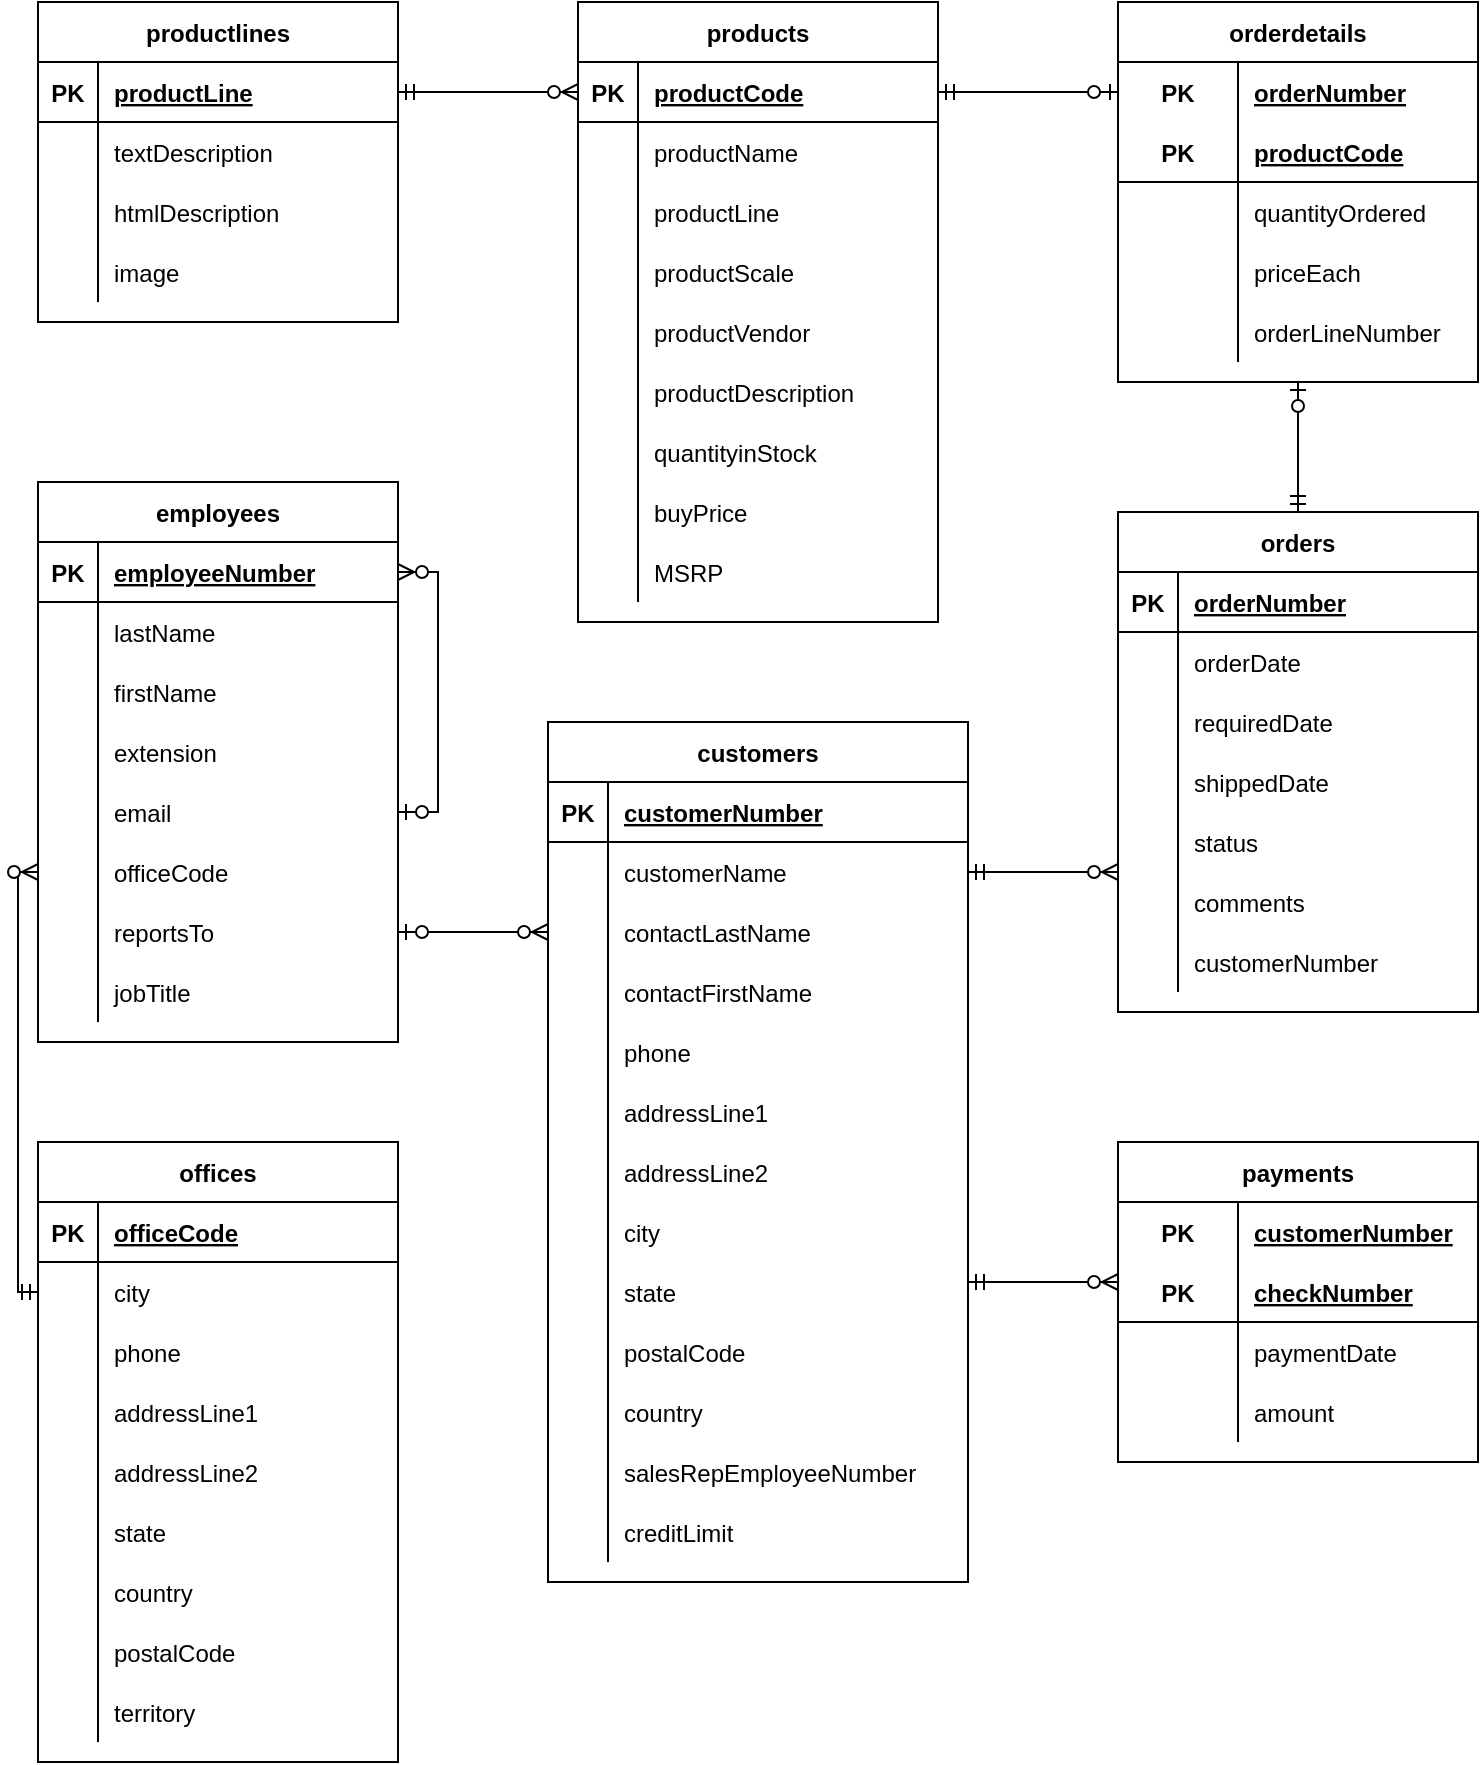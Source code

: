<mxfile version="15.7.0" type="device"><diagram id="lNNTC700wtFrlh0ydRKW" name="Page-1"><mxGraphModel dx="868" dy="409" grid="1" gridSize="10" guides="1" tooltips="1" connect="1" arrows="1" fold="1" page="1" pageScale="1" pageWidth="827" pageHeight="1169" math="0" shadow="0"><root><mxCell id="0"/><mxCell id="1" parent="0"/><mxCell id="DIylgEEa_-V247n0ykMt-2" value="productlines" style="shape=table;startSize=30;container=1;collapsible=1;childLayout=tableLayout;fixedRows=1;rowLines=0;fontStyle=1;align=center;resizeLast=1;" parent="1" vertex="1"><mxGeometry x="30" y="30" width="180" height="160" as="geometry"/></mxCell><mxCell id="DIylgEEa_-V247n0ykMt-3" value="" style="shape=partialRectangle;collapsible=0;dropTarget=0;pointerEvents=0;fillColor=none;top=0;left=0;bottom=1;right=0;points=[[0,0.5],[1,0.5]];portConstraint=eastwest;" parent="DIylgEEa_-V247n0ykMt-2" vertex="1"><mxGeometry y="30" width="180" height="30" as="geometry"/></mxCell><mxCell id="DIylgEEa_-V247n0ykMt-4" value="PK" style="shape=partialRectangle;connectable=0;fillColor=none;top=0;left=0;bottom=0;right=0;fontStyle=1;overflow=hidden;" parent="DIylgEEa_-V247n0ykMt-3" vertex="1"><mxGeometry width="30" height="30" as="geometry"><mxRectangle width="30" height="30" as="alternateBounds"/></mxGeometry></mxCell><mxCell id="DIylgEEa_-V247n0ykMt-5" value="productLine" style="shape=partialRectangle;connectable=0;fillColor=none;top=0;left=0;bottom=0;right=0;align=left;spacingLeft=6;fontStyle=5;overflow=hidden;" parent="DIylgEEa_-V247n0ykMt-3" vertex="1"><mxGeometry x="30" width="150" height="30" as="geometry"><mxRectangle width="150" height="30" as="alternateBounds"/></mxGeometry></mxCell><mxCell id="DIylgEEa_-V247n0ykMt-6" value="" style="shape=partialRectangle;collapsible=0;dropTarget=0;pointerEvents=0;fillColor=none;top=0;left=0;bottom=0;right=0;points=[[0,0.5],[1,0.5]];portConstraint=eastwest;" parent="DIylgEEa_-V247n0ykMt-2" vertex="1"><mxGeometry y="60" width="180" height="30" as="geometry"/></mxCell><mxCell id="DIylgEEa_-V247n0ykMt-7" value="" style="shape=partialRectangle;connectable=0;fillColor=none;top=0;left=0;bottom=0;right=0;editable=1;overflow=hidden;" parent="DIylgEEa_-V247n0ykMt-6" vertex="1"><mxGeometry width="30" height="30" as="geometry"><mxRectangle width="30" height="30" as="alternateBounds"/></mxGeometry></mxCell><mxCell id="DIylgEEa_-V247n0ykMt-8" value="textDescription" style="shape=partialRectangle;connectable=0;fillColor=none;top=0;left=0;bottom=0;right=0;align=left;spacingLeft=6;overflow=hidden;" parent="DIylgEEa_-V247n0ykMt-6" vertex="1"><mxGeometry x="30" width="150" height="30" as="geometry"><mxRectangle width="150" height="30" as="alternateBounds"/></mxGeometry></mxCell><mxCell id="DIylgEEa_-V247n0ykMt-9" value="" style="shape=partialRectangle;collapsible=0;dropTarget=0;pointerEvents=0;fillColor=none;top=0;left=0;bottom=0;right=0;points=[[0,0.5],[1,0.5]];portConstraint=eastwest;" parent="DIylgEEa_-V247n0ykMt-2" vertex="1"><mxGeometry y="90" width="180" height="30" as="geometry"/></mxCell><mxCell id="DIylgEEa_-V247n0ykMt-10" value="" style="shape=partialRectangle;connectable=0;fillColor=none;top=0;left=0;bottom=0;right=0;editable=1;overflow=hidden;" parent="DIylgEEa_-V247n0ykMt-9" vertex="1"><mxGeometry width="30" height="30" as="geometry"><mxRectangle width="30" height="30" as="alternateBounds"/></mxGeometry></mxCell><mxCell id="DIylgEEa_-V247n0ykMt-11" value="htmlDescription" style="shape=partialRectangle;connectable=0;fillColor=none;top=0;left=0;bottom=0;right=0;align=left;spacingLeft=6;overflow=hidden;" parent="DIylgEEa_-V247n0ykMt-9" vertex="1"><mxGeometry x="30" width="150" height="30" as="geometry"><mxRectangle width="150" height="30" as="alternateBounds"/></mxGeometry></mxCell><mxCell id="DIylgEEa_-V247n0ykMt-12" value="" style="shape=partialRectangle;collapsible=0;dropTarget=0;pointerEvents=0;fillColor=none;top=0;left=0;bottom=0;right=0;points=[[0,0.5],[1,0.5]];portConstraint=eastwest;" parent="DIylgEEa_-V247n0ykMt-2" vertex="1"><mxGeometry y="120" width="180" height="30" as="geometry"/></mxCell><mxCell id="DIylgEEa_-V247n0ykMt-13" value="" style="shape=partialRectangle;connectable=0;fillColor=none;top=0;left=0;bottom=0;right=0;editable=1;overflow=hidden;" parent="DIylgEEa_-V247n0ykMt-12" vertex="1"><mxGeometry width="30" height="30" as="geometry"><mxRectangle width="30" height="30" as="alternateBounds"/></mxGeometry></mxCell><mxCell id="DIylgEEa_-V247n0ykMt-14" value="image" style="shape=partialRectangle;connectable=0;fillColor=none;top=0;left=0;bottom=0;right=0;align=left;spacingLeft=6;overflow=hidden;" parent="DIylgEEa_-V247n0ykMt-12" vertex="1"><mxGeometry x="30" width="150" height="30" as="geometry"><mxRectangle width="150" height="30" as="alternateBounds"/></mxGeometry></mxCell><mxCell id="DIylgEEa_-V247n0ykMt-15" value="products" style="shape=table;startSize=30;container=1;collapsible=1;childLayout=tableLayout;fixedRows=1;rowLines=0;fontStyle=1;align=center;resizeLast=1;" parent="1" vertex="1"><mxGeometry x="300" y="30" width="180" height="310" as="geometry"/></mxCell><mxCell id="DIylgEEa_-V247n0ykMt-16" value="" style="shape=partialRectangle;collapsible=0;dropTarget=0;pointerEvents=0;fillColor=none;top=0;left=0;bottom=1;right=0;points=[[0,0.5],[1,0.5]];portConstraint=eastwest;" parent="DIylgEEa_-V247n0ykMt-15" vertex="1"><mxGeometry y="30" width="180" height="30" as="geometry"/></mxCell><mxCell id="DIylgEEa_-V247n0ykMt-17" value="PK" style="shape=partialRectangle;connectable=0;fillColor=none;top=0;left=0;bottom=0;right=0;fontStyle=1;overflow=hidden;" parent="DIylgEEa_-V247n0ykMt-16" vertex="1"><mxGeometry width="30" height="30" as="geometry"><mxRectangle width="30" height="30" as="alternateBounds"/></mxGeometry></mxCell><mxCell id="DIylgEEa_-V247n0ykMt-18" value="productCode" style="shape=partialRectangle;connectable=0;fillColor=none;top=0;left=0;bottom=0;right=0;align=left;spacingLeft=6;fontStyle=5;overflow=hidden;" parent="DIylgEEa_-V247n0ykMt-16" vertex="1"><mxGeometry x="30" width="150" height="30" as="geometry"><mxRectangle width="150" height="30" as="alternateBounds"/></mxGeometry></mxCell><mxCell id="DIylgEEa_-V247n0ykMt-19" value="" style="shape=partialRectangle;collapsible=0;dropTarget=0;pointerEvents=0;fillColor=none;top=0;left=0;bottom=0;right=0;points=[[0,0.5],[1,0.5]];portConstraint=eastwest;" parent="DIylgEEa_-V247n0ykMt-15" vertex="1"><mxGeometry y="60" width="180" height="30" as="geometry"/></mxCell><mxCell id="DIylgEEa_-V247n0ykMt-20" value="" style="shape=partialRectangle;connectable=0;fillColor=none;top=0;left=0;bottom=0;right=0;editable=1;overflow=hidden;" parent="DIylgEEa_-V247n0ykMt-19" vertex="1"><mxGeometry width="30" height="30" as="geometry"><mxRectangle width="30" height="30" as="alternateBounds"/></mxGeometry></mxCell><mxCell id="DIylgEEa_-V247n0ykMt-21" value="productName" style="shape=partialRectangle;connectable=0;fillColor=none;top=0;left=0;bottom=0;right=0;align=left;spacingLeft=6;overflow=hidden;" parent="DIylgEEa_-V247n0ykMt-19" vertex="1"><mxGeometry x="30" width="150" height="30" as="geometry"><mxRectangle width="150" height="30" as="alternateBounds"/></mxGeometry></mxCell><mxCell id="DIylgEEa_-V247n0ykMt-22" value="" style="shape=partialRectangle;collapsible=0;dropTarget=0;pointerEvents=0;fillColor=none;top=0;left=0;bottom=0;right=0;points=[[0,0.5],[1,0.5]];portConstraint=eastwest;" parent="DIylgEEa_-V247n0ykMt-15" vertex="1"><mxGeometry y="90" width="180" height="30" as="geometry"/></mxCell><mxCell id="DIylgEEa_-V247n0ykMt-23" value="" style="shape=partialRectangle;connectable=0;fillColor=none;top=0;left=0;bottom=0;right=0;editable=1;overflow=hidden;" parent="DIylgEEa_-V247n0ykMt-22" vertex="1"><mxGeometry width="30" height="30" as="geometry"><mxRectangle width="30" height="30" as="alternateBounds"/></mxGeometry></mxCell><mxCell id="DIylgEEa_-V247n0ykMt-24" value="productLine" style="shape=partialRectangle;connectable=0;fillColor=none;top=0;left=0;bottom=0;right=0;align=left;spacingLeft=6;overflow=hidden;" parent="DIylgEEa_-V247n0ykMt-22" vertex="1"><mxGeometry x="30" width="150" height="30" as="geometry"><mxRectangle width="150" height="30" as="alternateBounds"/></mxGeometry></mxCell><mxCell id="DIylgEEa_-V247n0ykMt-25" value="" style="shape=partialRectangle;collapsible=0;dropTarget=0;pointerEvents=0;fillColor=none;top=0;left=0;bottom=0;right=0;points=[[0,0.5],[1,0.5]];portConstraint=eastwest;" parent="DIylgEEa_-V247n0ykMt-15" vertex="1"><mxGeometry y="120" width="180" height="30" as="geometry"/></mxCell><mxCell id="DIylgEEa_-V247n0ykMt-26" value="" style="shape=partialRectangle;connectable=0;fillColor=none;top=0;left=0;bottom=0;right=0;editable=1;overflow=hidden;" parent="DIylgEEa_-V247n0ykMt-25" vertex="1"><mxGeometry width="30" height="30" as="geometry"><mxRectangle width="30" height="30" as="alternateBounds"/></mxGeometry></mxCell><mxCell id="DIylgEEa_-V247n0ykMt-27" value="productScale" style="shape=partialRectangle;connectable=0;fillColor=none;top=0;left=0;bottom=0;right=0;align=left;spacingLeft=6;overflow=hidden;" parent="DIylgEEa_-V247n0ykMt-25" vertex="1"><mxGeometry x="30" width="150" height="30" as="geometry"><mxRectangle width="150" height="30" as="alternateBounds"/></mxGeometry></mxCell><mxCell id="DIylgEEa_-V247n0ykMt-28" value="" style="shape=partialRectangle;collapsible=0;dropTarget=0;pointerEvents=0;fillColor=none;top=0;left=0;bottom=0;right=0;points=[[0,0.5],[1,0.5]];portConstraint=eastwest;" parent="DIylgEEa_-V247n0ykMt-15" vertex="1"><mxGeometry y="150" width="180" height="30" as="geometry"/></mxCell><mxCell id="DIylgEEa_-V247n0ykMt-29" value="" style="shape=partialRectangle;connectable=0;fillColor=none;top=0;left=0;bottom=0;right=0;editable=1;overflow=hidden;" parent="DIylgEEa_-V247n0ykMt-28" vertex="1"><mxGeometry width="30" height="30" as="geometry"><mxRectangle width="30" height="30" as="alternateBounds"/></mxGeometry></mxCell><mxCell id="DIylgEEa_-V247n0ykMt-30" value="productVendor" style="shape=partialRectangle;connectable=0;fillColor=none;top=0;left=0;bottom=0;right=0;align=left;spacingLeft=6;overflow=hidden;" parent="DIylgEEa_-V247n0ykMt-28" vertex="1"><mxGeometry x="30" width="150" height="30" as="geometry"><mxRectangle width="150" height="30" as="alternateBounds"/></mxGeometry></mxCell><mxCell id="DIylgEEa_-V247n0ykMt-31" value="" style="shape=partialRectangle;collapsible=0;dropTarget=0;pointerEvents=0;fillColor=none;top=0;left=0;bottom=0;right=0;points=[[0,0.5],[1,0.5]];portConstraint=eastwest;" parent="DIylgEEa_-V247n0ykMt-15" vertex="1"><mxGeometry y="180" width="180" height="30" as="geometry"/></mxCell><mxCell id="DIylgEEa_-V247n0ykMt-32" value="" style="shape=partialRectangle;connectable=0;fillColor=none;top=0;left=0;bottom=0;right=0;editable=1;overflow=hidden;" parent="DIylgEEa_-V247n0ykMt-31" vertex="1"><mxGeometry width="30" height="30" as="geometry"><mxRectangle width="30" height="30" as="alternateBounds"/></mxGeometry></mxCell><mxCell id="DIylgEEa_-V247n0ykMt-33" value="productDescription" style="shape=partialRectangle;connectable=0;fillColor=none;top=0;left=0;bottom=0;right=0;align=left;spacingLeft=6;overflow=hidden;" parent="DIylgEEa_-V247n0ykMt-31" vertex="1"><mxGeometry x="30" width="150" height="30" as="geometry"><mxRectangle width="150" height="30" as="alternateBounds"/></mxGeometry></mxCell><mxCell id="DIylgEEa_-V247n0ykMt-34" value="" style="shape=partialRectangle;collapsible=0;dropTarget=0;pointerEvents=0;fillColor=none;top=0;left=0;bottom=0;right=0;points=[[0,0.5],[1,0.5]];portConstraint=eastwest;" parent="DIylgEEa_-V247n0ykMt-15" vertex="1"><mxGeometry y="210" width="180" height="30" as="geometry"/></mxCell><mxCell id="DIylgEEa_-V247n0ykMt-35" value="" style="shape=partialRectangle;connectable=0;fillColor=none;top=0;left=0;bottom=0;right=0;editable=1;overflow=hidden;" parent="DIylgEEa_-V247n0ykMt-34" vertex="1"><mxGeometry width="30" height="30" as="geometry"><mxRectangle width="30" height="30" as="alternateBounds"/></mxGeometry></mxCell><mxCell id="DIylgEEa_-V247n0ykMt-36" value="quantityinStock" style="shape=partialRectangle;connectable=0;fillColor=none;top=0;left=0;bottom=0;right=0;align=left;spacingLeft=6;overflow=hidden;" parent="DIylgEEa_-V247n0ykMt-34" vertex="1"><mxGeometry x="30" width="150" height="30" as="geometry"><mxRectangle width="150" height="30" as="alternateBounds"/></mxGeometry></mxCell><mxCell id="DIylgEEa_-V247n0ykMt-37" value="" style="shape=partialRectangle;collapsible=0;dropTarget=0;pointerEvents=0;fillColor=none;top=0;left=0;bottom=0;right=0;points=[[0,0.5],[1,0.5]];portConstraint=eastwest;" parent="DIylgEEa_-V247n0ykMt-15" vertex="1"><mxGeometry y="240" width="180" height="30" as="geometry"/></mxCell><mxCell id="DIylgEEa_-V247n0ykMt-38" value="" style="shape=partialRectangle;connectable=0;fillColor=none;top=0;left=0;bottom=0;right=0;editable=1;overflow=hidden;" parent="DIylgEEa_-V247n0ykMt-37" vertex="1"><mxGeometry width="30" height="30" as="geometry"><mxRectangle width="30" height="30" as="alternateBounds"/></mxGeometry></mxCell><mxCell id="DIylgEEa_-V247n0ykMt-39" value="buyPrice" style="shape=partialRectangle;connectable=0;fillColor=none;top=0;left=0;bottom=0;right=0;align=left;spacingLeft=6;overflow=hidden;" parent="DIylgEEa_-V247n0ykMt-37" vertex="1"><mxGeometry x="30" width="150" height="30" as="geometry"><mxRectangle width="150" height="30" as="alternateBounds"/></mxGeometry></mxCell><mxCell id="DIylgEEa_-V247n0ykMt-40" value="" style="shape=partialRectangle;collapsible=0;dropTarget=0;pointerEvents=0;fillColor=none;top=0;left=0;bottom=0;right=0;points=[[0,0.5],[1,0.5]];portConstraint=eastwest;" parent="DIylgEEa_-V247n0ykMt-15" vertex="1"><mxGeometry y="270" width="180" height="30" as="geometry"/></mxCell><mxCell id="DIylgEEa_-V247n0ykMt-41" value="" style="shape=partialRectangle;connectable=0;fillColor=none;top=0;left=0;bottom=0;right=0;editable=1;overflow=hidden;" parent="DIylgEEa_-V247n0ykMt-40" vertex="1"><mxGeometry width="30" height="30" as="geometry"><mxRectangle width="30" height="30" as="alternateBounds"/></mxGeometry></mxCell><mxCell id="DIylgEEa_-V247n0ykMt-42" value="MSRP" style="shape=partialRectangle;connectable=0;fillColor=none;top=0;left=0;bottom=0;right=0;align=left;spacingLeft=6;overflow=hidden;" parent="DIylgEEa_-V247n0ykMt-40" vertex="1"><mxGeometry x="30" width="150" height="30" as="geometry"><mxRectangle width="150" height="30" as="alternateBounds"/></mxGeometry></mxCell><mxCell id="DIylgEEa_-V247n0ykMt-75" value="orderdetails" style="shape=table;startSize=30;container=1;collapsible=1;childLayout=tableLayout;fixedRows=1;rowLines=0;fontStyle=1;align=center;resizeLast=1;" parent="1" vertex="1"><mxGeometry x="570" y="30" width="180" height="190" as="geometry"/></mxCell><mxCell id="DIylgEEa_-V247n0ykMt-76" value="" style="shape=partialRectangle;collapsible=0;dropTarget=0;pointerEvents=0;fillColor=none;top=0;left=0;bottom=0;right=0;points=[[0,0.5],[1,0.5]];portConstraint=eastwest;" parent="DIylgEEa_-V247n0ykMt-75" vertex="1"><mxGeometry y="30" width="180" height="30" as="geometry"/></mxCell><mxCell id="DIylgEEa_-V247n0ykMt-77" value="PK" style="shape=partialRectangle;connectable=0;fillColor=none;top=0;left=0;bottom=0;right=0;fontStyle=1;overflow=hidden;" parent="DIylgEEa_-V247n0ykMt-76" vertex="1"><mxGeometry width="60" height="30" as="geometry"><mxRectangle width="60" height="30" as="alternateBounds"/></mxGeometry></mxCell><mxCell id="DIylgEEa_-V247n0ykMt-78" value="orderNumber" style="shape=partialRectangle;connectable=0;fillColor=none;top=0;left=0;bottom=0;right=0;align=left;spacingLeft=6;fontStyle=5;overflow=hidden;" parent="DIylgEEa_-V247n0ykMt-76" vertex="1"><mxGeometry x="60" width="120" height="30" as="geometry"><mxRectangle width="120" height="30" as="alternateBounds"/></mxGeometry></mxCell><mxCell id="DIylgEEa_-V247n0ykMt-79" value="" style="shape=partialRectangle;collapsible=0;dropTarget=0;pointerEvents=0;fillColor=none;top=0;left=0;bottom=1;right=0;points=[[0,0.5],[1,0.5]];portConstraint=eastwest;" parent="DIylgEEa_-V247n0ykMt-75" vertex="1"><mxGeometry y="60" width="180" height="30" as="geometry"/></mxCell><mxCell id="DIylgEEa_-V247n0ykMt-80" value="PK" style="shape=partialRectangle;connectable=0;fillColor=none;top=0;left=0;bottom=0;right=0;fontStyle=1;overflow=hidden;" parent="DIylgEEa_-V247n0ykMt-79" vertex="1"><mxGeometry width="60" height="30" as="geometry"><mxRectangle width="60" height="30" as="alternateBounds"/></mxGeometry></mxCell><mxCell id="DIylgEEa_-V247n0ykMt-81" value="productCode" style="shape=partialRectangle;connectable=0;fillColor=none;top=0;left=0;bottom=0;right=0;align=left;spacingLeft=6;fontStyle=5;overflow=hidden;" parent="DIylgEEa_-V247n0ykMt-79" vertex="1"><mxGeometry x="60" width="120" height="30" as="geometry"><mxRectangle width="120" height="30" as="alternateBounds"/></mxGeometry></mxCell><mxCell id="DIylgEEa_-V247n0ykMt-82" value="" style="shape=partialRectangle;collapsible=0;dropTarget=0;pointerEvents=0;fillColor=none;top=0;left=0;bottom=0;right=0;points=[[0,0.5],[1,0.5]];portConstraint=eastwest;" parent="DIylgEEa_-V247n0ykMt-75" vertex="1"><mxGeometry y="90" width="180" height="30" as="geometry"/></mxCell><mxCell id="DIylgEEa_-V247n0ykMt-83" value="" style="shape=partialRectangle;connectable=0;fillColor=none;top=0;left=0;bottom=0;right=0;editable=1;overflow=hidden;" parent="DIylgEEa_-V247n0ykMt-82" vertex="1"><mxGeometry width="60" height="30" as="geometry"><mxRectangle width="60" height="30" as="alternateBounds"/></mxGeometry></mxCell><mxCell id="DIylgEEa_-V247n0ykMt-84" value="quantityOrdered" style="shape=partialRectangle;connectable=0;fillColor=none;top=0;left=0;bottom=0;right=0;align=left;spacingLeft=6;overflow=hidden;" parent="DIylgEEa_-V247n0ykMt-82" vertex="1"><mxGeometry x="60" width="120" height="30" as="geometry"><mxRectangle width="120" height="30" as="alternateBounds"/></mxGeometry></mxCell><mxCell id="DIylgEEa_-V247n0ykMt-85" value="" style="shape=partialRectangle;collapsible=0;dropTarget=0;pointerEvents=0;fillColor=none;top=0;left=0;bottom=0;right=0;points=[[0,0.5],[1,0.5]];portConstraint=eastwest;" parent="DIylgEEa_-V247n0ykMt-75" vertex="1"><mxGeometry y="120" width="180" height="30" as="geometry"/></mxCell><mxCell id="DIylgEEa_-V247n0ykMt-86" value="" style="shape=partialRectangle;connectable=0;fillColor=none;top=0;left=0;bottom=0;right=0;editable=1;overflow=hidden;" parent="DIylgEEa_-V247n0ykMt-85" vertex="1"><mxGeometry width="60" height="30" as="geometry"><mxRectangle width="60" height="30" as="alternateBounds"/></mxGeometry></mxCell><mxCell id="DIylgEEa_-V247n0ykMt-87" value="priceEach" style="shape=partialRectangle;connectable=0;fillColor=none;top=0;left=0;bottom=0;right=0;align=left;spacingLeft=6;overflow=hidden;" parent="DIylgEEa_-V247n0ykMt-85" vertex="1"><mxGeometry x="60" width="120" height="30" as="geometry"><mxRectangle width="120" height="30" as="alternateBounds"/></mxGeometry></mxCell><mxCell id="DIylgEEa_-V247n0ykMt-101" value="" style="shape=partialRectangle;collapsible=0;dropTarget=0;pointerEvents=0;fillColor=none;top=0;left=0;bottom=0;right=0;points=[[0,0.5],[1,0.5]];portConstraint=eastwest;" parent="DIylgEEa_-V247n0ykMt-75" vertex="1"><mxGeometry y="150" width="180" height="30" as="geometry"/></mxCell><mxCell id="DIylgEEa_-V247n0ykMt-102" value="" style="shape=partialRectangle;connectable=0;fillColor=none;top=0;left=0;bottom=0;right=0;editable=1;overflow=hidden;" parent="DIylgEEa_-V247n0ykMt-101" vertex="1"><mxGeometry width="60" height="30" as="geometry"><mxRectangle width="60" height="30" as="alternateBounds"/></mxGeometry></mxCell><mxCell id="DIylgEEa_-V247n0ykMt-103" value="orderLineNumber" style="shape=partialRectangle;connectable=0;fillColor=none;top=0;left=0;bottom=0;right=0;align=left;spacingLeft=6;overflow=hidden;" parent="DIylgEEa_-V247n0ykMt-101" vertex="1"><mxGeometry x="60" width="120" height="30" as="geometry"><mxRectangle width="120" height="30" as="alternateBounds"/></mxGeometry></mxCell><mxCell id="DIylgEEa_-V247n0ykMt-104" value="employees" style="shape=table;startSize=30;container=1;collapsible=1;childLayout=tableLayout;fixedRows=1;rowLines=0;fontStyle=1;align=center;resizeLast=1;" parent="1" vertex="1"><mxGeometry x="30" y="270" width="180" height="280" as="geometry"/></mxCell><mxCell id="DIylgEEa_-V247n0ykMt-105" value="" style="shape=partialRectangle;collapsible=0;dropTarget=0;pointerEvents=0;fillColor=none;top=0;left=0;bottom=1;right=0;points=[[0,0.5],[1,0.5]];portConstraint=eastwest;" parent="DIylgEEa_-V247n0ykMt-104" vertex="1"><mxGeometry y="30" width="180" height="30" as="geometry"/></mxCell><mxCell id="DIylgEEa_-V247n0ykMt-106" value="PK" style="shape=partialRectangle;connectable=0;fillColor=none;top=0;left=0;bottom=0;right=0;fontStyle=1;overflow=hidden;" parent="DIylgEEa_-V247n0ykMt-105" vertex="1"><mxGeometry width="30" height="30" as="geometry"><mxRectangle width="30" height="30" as="alternateBounds"/></mxGeometry></mxCell><mxCell id="DIylgEEa_-V247n0ykMt-107" value="employeeNumber" style="shape=partialRectangle;connectable=0;fillColor=none;top=0;left=0;bottom=0;right=0;align=left;spacingLeft=6;fontStyle=5;overflow=hidden;" parent="DIylgEEa_-V247n0ykMt-105" vertex="1"><mxGeometry x="30" width="150" height="30" as="geometry"><mxRectangle width="150" height="30" as="alternateBounds"/></mxGeometry></mxCell><mxCell id="DIylgEEa_-V247n0ykMt-108" value="" style="shape=partialRectangle;collapsible=0;dropTarget=0;pointerEvents=0;fillColor=none;top=0;left=0;bottom=0;right=0;points=[[0,0.5],[1,0.5]];portConstraint=eastwest;" parent="DIylgEEa_-V247n0ykMt-104" vertex="1"><mxGeometry y="60" width="180" height="30" as="geometry"/></mxCell><mxCell id="DIylgEEa_-V247n0ykMt-109" value="" style="shape=partialRectangle;connectable=0;fillColor=none;top=0;left=0;bottom=0;right=0;editable=1;overflow=hidden;" parent="DIylgEEa_-V247n0ykMt-108" vertex="1"><mxGeometry width="30" height="30" as="geometry"><mxRectangle width="30" height="30" as="alternateBounds"/></mxGeometry></mxCell><mxCell id="DIylgEEa_-V247n0ykMt-110" value="lastName" style="shape=partialRectangle;connectable=0;fillColor=none;top=0;left=0;bottom=0;right=0;align=left;spacingLeft=6;overflow=hidden;" parent="DIylgEEa_-V247n0ykMt-108" vertex="1"><mxGeometry x="30" width="150" height="30" as="geometry"><mxRectangle width="150" height="30" as="alternateBounds"/></mxGeometry></mxCell><mxCell id="DIylgEEa_-V247n0ykMt-111" value="" style="shape=partialRectangle;collapsible=0;dropTarget=0;pointerEvents=0;fillColor=none;top=0;left=0;bottom=0;right=0;points=[[0,0.5],[1,0.5]];portConstraint=eastwest;" parent="DIylgEEa_-V247n0ykMt-104" vertex="1"><mxGeometry y="90" width="180" height="30" as="geometry"/></mxCell><mxCell id="DIylgEEa_-V247n0ykMt-112" value="" style="shape=partialRectangle;connectable=0;fillColor=none;top=0;left=0;bottom=0;right=0;editable=1;overflow=hidden;" parent="DIylgEEa_-V247n0ykMt-111" vertex="1"><mxGeometry width="30" height="30" as="geometry"><mxRectangle width="30" height="30" as="alternateBounds"/></mxGeometry></mxCell><mxCell id="DIylgEEa_-V247n0ykMt-113" value="firstName" style="shape=partialRectangle;connectable=0;fillColor=none;top=0;left=0;bottom=0;right=0;align=left;spacingLeft=6;overflow=hidden;" parent="DIylgEEa_-V247n0ykMt-111" vertex="1"><mxGeometry x="30" width="150" height="30" as="geometry"><mxRectangle width="150" height="30" as="alternateBounds"/></mxGeometry></mxCell><mxCell id="DIylgEEa_-V247n0ykMt-114" value="" style="shape=partialRectangle;collapsible=0;dropTarget=0;pointerEvents=0;fillColor=none;top=0;left=0;bottom=0;right=0;points=[[0,0.5],[1,0.5]];portConstraint=eastwest;" parent="DIylgEEa_-V247n0ykMt-104" vertex="1"><mxGeometry y="120" width="180" height="30" as="geometry"/></mxCell><mxCell id="DIylgEEa_-V247n0ykMt-115" value="" style="shape=partialRectangle;connectable=0;fillColor=none;top=0;left=0;bottom=0;right=0;editable=1;overflow=hidden;" parent="DIylgEEa_-V247n0ykMt-114" vertex="1"><mxGeometry width="30" height="30" as="geometry"><mxRectangle width="30" height="30" as="alternateBounds"/></mxGeometry></mxCell><mxCell id="DIylgEEa_-V247n0ykMt-116" value="extension" style="shape=partialRectangle;connectable=0;fillColor=none;top=0;left=0;bottom=0;right=0;align=left;spacingLeft=6;overflow=hidden;" parent="DIylgEEa_-V247n0ykMt-114" vertex="1"><mxGeometry x="30" width="150" height="30" as="geometry"><mxRectangle width="150" height="30" as="alternateBounds"/></mxGeometry></mxCell><mxCell id="DIylgEEa_-V247n0ykMt-117" value="" style="shape=partialRectangle;collapsible=0;dropTarget=0;pointerEvents=0;fillColor=none;top=0;left=0;bottom=0;right=0;points=[[0,0.5],[1,0.5]];portConstraint=eastwest;" parent="DIylgEEa_-V247n0ykMt-104" vertex="1"><mxGeometry y="150" width="180" height="30" as="geometry"/></mxCell><mxCell id="DIylgEEa_-V247n0ykMt-118" value="" style="shape=partialRectangle;connectable=0;fillColor=none;top=0;left=0;bottom=0;right=0;editable=1;overflow=hidden;" parent="DIylgEEa_-V247n0ykMt-117" vertex="1"><mxGeometry width="30" height="30" as="geometry"><mxRectangle width="30" height="30" as="alternateBounds"/></mxGeometry></mxCell><mxCell id="DIylgEEa_-V247n0ykMt-119" value="email" style="shape=partialRectangle;connectable=0;fillColor=none;top=0;left=0;bottom=0;right=0;align=left;spacingLeft=6;overflow=hidden;" parent="DIylgEEa_-V247n0ykMt-117" vertex="1"><mxGeometry x="30" width="150" height="30" as="geometry"><mxRectangle width="150" height="30" as="alternateBounds"/></mxGeometry></mxCell><mxCell id="DIylgEEa_-V247n0ykMt-120" value="" style="shape=partialRectangle;collapsible=0;dropTarget=0;pointerEvents=0;fillColor=none;top=0;left=0;bottom=0;right=0;points=[[0,0.5],[1,0.5]];portConstraint=eastwest;" parent="DIylgEEa_-V247n0ykMt-104" vertex="1"><mxGeometry y="180" width="180" height="30" as="geometry"/></mxCell><mxCell id="DIylgEEa_-V247n0ykMt-121" value="" style="shape=partialRectangle;connectable=0;fillColor=none;top=0;left=0;bottom=0;right=0;editable=1;overflow=hidden;" parent="DIylgEEa_-V247n0ykMt-120" vertex="1"><mxGeometry width="30" height="30" as="geometry"><mxRectangle width="30" height="30" as="alternateBounds"/></mxGeometry></mxCell><mxCell id="DIylgEEa_-V247n0ykMt-122" value="officeCode" style="shape=partialRectangle;connectable=0;fillColor=none;top=0;left=0;bottom=0;right=0;align=left;spacingLeft=6;overflow=hidden;" parent="DIylgEEa_-V247n0ykMt-120" vertex="1"><mxGeometry x="30" width="150" height="30" as="geometry"><mxRectangle width="150" height="30" as="alternateBounds"/></mxGeometry></mxCell><mxCell id="DIylgEEa_-V247n0ykMt-142" value="" style="shape=partialRectangle;collapsible=0;dropTarget=0;pointerEvents=0;fillColor=none;top=0;left=0;bottom=0;right=0;points=[[0,0.5],[1,0.5]];portConstraint=eastwest;" parent="DIylgEEa_-V247n0ykMt-104" vertex="1"><mxGeometry y="210" width="180" height="30" as="geometry"/></mxCell><mxCell id="DIylgEEa_-V247n0ykMt-143" value="" style="shape=partialRectangle;connectable=0;fillColor=none;top=0;left=0;bottom=0;right=0;editable=1;overflow=hidden;" parent="DIylgEEa_-V247n0ykMt-142" vertex="1"><mxGeometry width="30" height="30" as="geometry"><mxRectangle width="30" height="30" as="alternateBounds"/></mxGeometry></mxCell><mxCell id="DIylgEEa_-V247n0ykMt-144" value="reportsTo" style="shape=partialRectangle;connectable=0;fillColor=none;top=0;left=0;bottom=0;right=0;align=left;spacingLeft=6;overflow=hidden;" parent="DIylgEEa_-V247n0ykMt-142" vertex="1"><mxGeometry x="30" width="150" height="30" as="geometry"><mxRectangle width="150" height="30" as="alternateBounds"/></mxGeometry></mxCell><mxCell id="DIylgEEa_-V247n0ykMt-145" value="" style="shape=partialRectangle;collapsible=0;dropTarget=0;pointerEvents=0;fillColor=none;top=0;left=0;bottom=0;right=0;points=[[0,0.5],[1,0.5]];portConstraint=eastwest;" parent="DIylgEEa_-V247n0ykMt-104" vertex="1"><mxGeometry y="240" width="180" height="30" as="geometry"/></mxCell><mxCell id="DIylgEEa_-V247n0ykMt-146" value="" style="shape=partialRectangle;connectable=0;fillColor=none;top=0;left=0;bottom=0;right=0;editable=1;overflow=hidden;" parent="DIylgEEa_-V247n0ykMt-145" vertex="1"><mxGeometry width="30" height="30" as="geometry"><mxRectangle width="30" height="30" as="alternateBounds"/></mxGeometry></mxCell><mxCell id="DIylgEEa_-V247n0ykMt-147" value="jobTitle" style="shape=partialRectangle;connectable=0;fillColor=none;top=0;left=0;bottom=0;right=0;align=left;spacingLeft=6;overflow=hidden;" parent="DIylgEEa_-V247n0ykMt-145" vertex="1"><mxGeometry x="30" width="150" height="30" as="geometry"><mxRectangle width="150" height="30" as="alternateBounds"/></mxGeometry></mxCell><mxCell id="DIylgEEa_-V247n0ykMt-389" value="" style="fontSize=12;html=1;endArrow=ERzeroToMany;startArrow=ERzeroToOne;rounded=0;exitX=1;exitY=0.5;exitDx=0;exitDy=0;entryX=1;entryY=0.5;entryDx=0;entryDy=0;edgeStyle=orthogonalEdgeStyle;" parent="DIylgEEa_-V247n0ykMt-104" source="DIylgEEa_-V247n0ykMt-117" target="DIylgEEa_-V247n0ykMt-105" edge="1"><mxGeometry width="100" height="100" relative="1" as="geometry"><mxPoint x="190" y="170" as="sourcePoint"/><mxPoint x="265" y="170" as="targetPoint"/><Array as="points"><mxPoint x="200" y="165"/><mxPoint x="200" y="45"/></Array></mxGeometry></mxCell><mxCell id="DIylgEEa_-V247n0ykMt-148" value="customers" style="shape=table;startSize=30;container=1;collapsible=1;childLayout=tableLayout;fixedRows=1;rowLines=0;fontStyle=1;align=center;resizeLast=1;" parent="1" vertex="1"><mxGeometry x="285" y="390" width="210" height="430" as="geometry"/></mxCell><mxCell id="DIylgEEa_-V247n0ykMt-149" value="" style="shape=partialRectangle;collapsible=0;dropTarget=0;pointerEvents=0;fillColor=none;top=0;left=0;bottom=1;right=0;points=[[0,0.5],[1,0.5]];portConstraint=eastwest;" parent="DIylgEEa_-V247n0ykMt-148" vertex="1"><mxGeometry y="30" width="210" height="30" as="geometry"/></mxCell><mxCell id="DIylgEEa_-V247n0ykMt-150" value="PK" style="shape=partialRectangle;connectable=0;fillColor=none;top=0;left=0;bottom=0;right=0;fontStyle=1;overflow=hidden;" parent="DIylgEEa_-V247n0ykMt-149" vertex="1"><mxGeometry width="30" height="30" as="geometry"><mxRectangle width="30" height="30" as="alternateBounds"/></mxGeometry></mxCell><mxCell id="DIylgEEa_-V247n0ykMt-151" value="customerNumber" style="shape=partialRectangle;connectable=0;fillColor=none;top=0;left=0;bottom=0;right=0;align=left;spacingLeft=6;fontStyle=5;overflow=hidden;" parent="DIylgEEa_-V247n0ykMt-149" vertex="1"><mxGeometry x="30" width="180" height="30" as="geometry"><mxRectangle width="180" height="30" as="alternateBounds"/></mxGeometry></mxCell><mxCell id="DIylgEEa_-V247n0ykMt-152" value="" style="shape=partialRectangle;collapsible=0;dropTarget=0;pointerEvents=0;fillColor=none;top=0;left=0;bottom=0;right=0;points=[[0,0.5],[1,0.5]];portConstraint=eastwest;" parent="DIylgEEa_-V247n0ykMt-148" vertex="1"><mxGeometry y="60" width="210" height="30" as="geometry"/></mxCell><mxCell id="DIylgEEa_-V247n0ykMt-153" value="" style="shape=partialRectangle;connectable=0;fillColor=none;top=0;left=0;bottom=0;right=0;editable=1;overflow=hidden;" parent="DIylgEEa_-V247n0ykMt-152" vertex="1"><mxGeometry width="30" height="30" as="geometry"><mxRectangle width="30" height="30" as="alternateBounds"/></mxGeometry></mxCell><mxCell id="DIylgEEa_-V247n0ykMt-154" value="customerName" style="shape=partialRectangle;connectable=0;fillColor=none;top=0;left=0;bottom=0;right=0;align=left;spacingLeft=6;overflow=hidden;" parent="DIylgEEa_-V247n0ykMt-152" vertex="1"><mxGeometry x="30" width="180" height="30" as="geometry"><mxRectangle width="180" height="30" as="alternateBounds"/></mxGeometry></mxCell><mxCell id="DIylgEEa_-V247n0ykMt-155" value="" style="shape=partialRectangle;collapsible=0;dropTarget=0;pointerEvents=0;fillColor=none;top=0;left=0;bottom=0;right=0;points=[[0,0.5],[1,0.5]];portConstraint=eastwest;" parent="DIylgEEa_-V247n0ykMt-148" vertex="1"><mxGeometry y="90" width="210" height="30" as="geometry"/></mxCell><mxCell id="DIylgEEa_-V247n0ykMt-156" value="" style="shape=partialRectangle;connectable=0;fillColor=none;top=0;left=0;bottom=0;right=0;editable=1;overflow=hidden;" parent="DIylgEEa_-V247n0ykMt-155" vertex="1"><mxGeometry width="30" height="30" as="geometry"><mxRectangle width="30" height="30" as="alternateBounds"/></mxGeometry></mxCell><mxCell id="DIylgEEa_-V247n0ykMt-157" value="contactLastName" style="shape=partialRectangle;connectable=0;fillColor=none;top=0;left=0;bottom=0;right=0;align=left;spacingLeft=6;overflow=hidden;" parent="DIylgEEa_-V247n0ykMt-155" vertex="1"><mxGeometry x="30" width="180" height="30" as="geometry"><mxRectangle width="180" height="30" as="alternateBounds"/></mxGeometry></mxCell><mxCell id="DIylgEEa_-V247n0ykMt-158" value="" style="shape=partialRectangle;collapsible=0;dropTarget=0;pointerEvents=0;fillColor=none;top=0;left=0;bottom=0;right=0;points=[[0,0.5],[1,0.5]];portConstraint=eastwest;" parent="DIylgEEa_-V247n0ykMt-148" vertex="1"><mxGeometry y="120" width="210" height="30" as="geometry"/></mxCell><mxCell id="DIylgEEa_-V247n0ykMt-159" value="" style="shape=partialRectangle;connectable=0;fillColor=none;top=0;left=0;bottom=0;right=0;editable=1;overflow=hidden;" parent="DIylgEEa_-V247n0ykMt-158" vertex="1"><mxGeometry width="30" height="30" as="geometry"><mxRectangle width="30" height="30" as="alternateBounds"/></mxGeometry></mxCell><mxCell id="DIylgEEa_-V247n0ykMt-160" value="contactFirstName" style="shape=partialRectangle;connectable=0;fillColor=none;top=0;left=0;bottom=0;right=0;align=left;spacingLeft=6;overflow=hidden;" parent="DIylgEEa_-V247n0ykMt-158" vertex="1"><mxGeometry x="30" width="180" height="30" as="geometry"><mxRectangle width="180" height="30" as="alternateBounds"/></mxGeometry></mxCell><mxCell id="DIylgEEa_-V247n0ykMt-161" value="" style="shape=partialRectangle;collapsible=0;dropTarget=0;pointerEvents=0;fillColor=none;top=0;left=0;bottom=0;right=0;points=[[0,0.5],[1,0.5]];portConstraint=eastwest;" parent="DIylgEEa_-V247n0ykMt-148" vertex="1"><mxGeometry y="150" width="210" height="30" as="geometry"/></mxCell><mxCell id="DIylgEEa_-V247n0ykMt-162" value="" style="shape=partialRectangle;connectable=0;fillColor=none;top=0;left=0;bottom=0;right=0;editable=1;overflow=hidden;" parent="DIylgEEa_-V247n0ykMt-161" vertex="1"><mxGeometry width="30" height="30" as="geometry"><mxRectangle width="30" height="30" as="alternateBounds"/></mxGeometry></mxCell><mxCell id="DIylgEEa_-V247n0ykMt-163" value="phone" style="shape=partialRectangle;connectable=0;fillColor=none;top=0;left=0;bottom=0;right=0;align=left;spacingLeft=6;overflow=hidden;" parent="DIylgEEa_-V247n0ykMt-161" vertex="1"><mxGeometry x="30" width="180" height="30" as="geometry"><mxRectangle width="180" height="30" as="alternateBounds"/></mxGeometry></mxCell><mxCell id="DIylgEEa_-V247n0ykMt-164" value="" style="shape=partialRectangle;collapsible=0;dropTarget=0;pointerEvents=0;fillColor=none;top=0;left=0;bottom=0;right=0;points=[[0,0.5],[1,0.5]];portConstraint=eastwest;" parent="DIylgEEa_-V247n0ykMt-148" vertex="1"><mxGeometry y="180" width="210" height="30" as="geometry"/></mxCell><mxCell id="DIylgEEa_-V247n0ykMt-165" value="" style="shape=partialRectangle;connectable=0;fillColor=none;top=0;left=0;bottom=0;right=0;editable=1;overflow=hidden;" parent="DIylgEEa_-V247n0ykMt-164" vertex="1"><mxGeometry width="30" height="30" as="geometry"><mxRectangle width="30" height="30" as="alternateBounds"/></mxGeometry></mxCell><mxCell id="DIylgEEa_-V247n0ykMt-166" value="addressLine1" style="shape=partialRectangle;connectable=0;fillColor=none;top=0;left=0;bottom=0;right=0;align=left;spacingLeft=6;overflow=hidden;" parent="DIylgEEa_-V247n0ykMt-164" vertex="1"><mxGeometry x="30" width="180" height="30" as="geometry"><mxRectangle width="180" height="30" as="alternateBounds"/></mxGeometry></mxCell><mxCell id="DIylgEEa_-V247n0ykMt-186" value="" style="shape=partialRectangle;collapsible=0;dropTarget=0;pointerEvents=0;fillColor=none;top=0;left=0;bottom=0;right=0;points=[[0,0.5],[1,0.5]];portConstraint=eastwest;" parent="DIylgEEa_-V247n0ykMt-148" vertex="1"><mxGeometry y="210" width="210" height="30" as="geometry"/></mxCell><mxCell id="DIylgEEa_-V247n0ykMt-187" value="" style="shape=partialRectangle;connectable=0;fillColor=none;top=0;left=0;bottom=0;right=0;editable=1;overflow=hidden;" parent="DIylgEEa_-V247n0ykMt-186" vertex="1"><mxGeometry width="30" height="30" as="geometry"><mxRectangle width="30" height="30" as="alternateBounds"/></mxGeometry></mxCell><mxCell id="DIylgEEa_-V247n0ykMt-188" value="addressLine2" style="shape=partialRectangle;connectable=0;fillColor=none;top=0;left=0;bottom=0;right=0;align=left;spacingLeft=6;overflow=hidden;" parent="DIylgEEa_-V247n0ykMt-186" vertex="1"><mxGeometry x="30" width="180" height="30" as="geometry"><mxRectangle width="180" height="30" as="alternateBounds"/></mxGeometry></mxCell><mxCell id="DIylgEEa_-V247n0ykMt-189" value="" style="shape=partialRectangle;collapsible=0;dropTarget=0;pointerEvents=0;fillColor=none;top=0;left=0;bottom=0;right=0;points=[[0,0.5],[1,0.5]];portConstraint=eastwest;" parent="DIylgEEa_-V247n0ykMt-148" vertex="1"><mxGeometry y="240" width="210" height="30" as="geometry"/></mxCell><mxCell id="DIylgEEa_-V247n0ykMt-190" value="" style="shape=partialRectangle;connectable=0;fillColor=none;top=0;left=0;bottom=0;right=0;editable=1;overflow=hidden;" parent="DIylgEEa_-V247n0ykMt-189" vertex="1"><mxGeometry width="30" height="30" as="geometry"><mxRectangle width="30" height="30" as="alternateBounds"/></mxGeometry></mxCell><mxCell id="DIylgEEa_-V247n0ykMt-191" value="city" style="shape=partialRectangle;connectable=0;fillColor=none;top=0;left=0;bottom=0;right=0;align=left;spacingLeft=6;overflow=hidden;" parent="DIylgEEa_-V247n0ykMt-189" vertex="1"><mxGeometry x="30" width="180" height="30" as="geometry"><mxRectangle width="180" height="30" as="alternateBounds"/></mxGeometry></mxCell><mxCell id="DIylgEEa_-V247n0ykMt-192" value="" style="shape=partialRectangle;collapsible=0;dropTarget=0;pointerEvents=0;fillColor=none;top=0;left=0;bottom=0;right=0;points=[[0,0.5],[1,0.5]];portConstraint=eastwest;" parent="DIylgEEa_-V247n0ykMt-148" vertex="1"><mxGeometry y="270" width="210" height="30" as="geometry"/></mxCell><mxCell id="DIylgEEa_-V247n0ykMt-193" value="" style="shape=partialRectangle;connectable=0;fillColor=none;top=0;left=0;bottom=0;right=0;editable=1;overflow=hidden;" parent="DIylgEEa_-V247n0ykMt-192" vertex="1"><mxGeometry width="30" height="30" as="geometry"><mxRectangle width="30" height="30" as="alternateBounds"/></mxGeometry></mxCell><mxCell id="DIylgEEa_-V247n0ykMt-194" value="state" style="shape=partialRectangle;connectable=0;fillColor=none;top=0;left=0;bottom=0;right=0;align=left;spacingLeft=6;overflow=hidden;" parent="DIylgEEa_-V247n0ykMt-192" vertex="1"><mxGeometry x="30" width="180" height="30" as="geometry"><mxRectangle width="180" height="30" as="alternateBounds"/></mxGeometry></mxCell><mxCell id="DIylgEEa_-V247n0ykMt-251" value="" style="shape=partialRectangle;collapsible=0;dropTarget=0;pointerEvents=0;fillColor=none;top=0;left=0;bottom=0;right=0;points=[[0,0.5],[1,0.5]];portConstraint=eastwest;" parent="DIylgEEa_-V247n0ykMt-148" vertex="1"><mxGeometry y="300" width="210" height="30" as="geometry"/></mxCell><mxCell id="DIylgEEa_-V247n0ykMt-252" value="" style="shape=partialRectangle;connectable=0;fillColor=none;top=0;left=0;bottom=0;right=0;editable=1;overflow=hidden;" parent="DIylgEEa_-V247n0ykMt-251" vertex="1"><mxGeometry width="30" height="30" as="geometry"><mxRectangle width="30" height="30" as="alternateBounds"/></mxGeometry></mxCell><mxCell id="DIylgEEa_-V247n0ykMt-253" value="postalCode" style="shape=partialRectangle;connectable=0;fillColor=none;top=0;left=0;bottom=0;right=0;align=left;spacingLeft=6;overflow=hidden;" parent="DIylgEEa_-V247n0ykMt-251" vertex="1"><mxGeometry x="30" width="180" height="30" as="geometry"><mxRectangle width="180" height="30" as="alternateBounds"/></mxGeometry></mxCell><mxCell id="DIylgEEa_-V247n0ykMt-254" value="" style="shape=partialRectangle;collapsible=0;dropTarget=0;pointerEvents=0;fillColor=none;top=0;left=0;bottom=0;right=0;points=[[0,0.5],[1,0.5]];portConstraint=eastwest;" parent="DIylgEEa_-V247n0ykMt-148" vertex="1"><mxGeometry y="330" width="210" height="30" as="geometry"/></mxCell><mxCell id="DIylgEEa_-V247n0ykMt-255" value="" style="shape=partialRectangle;connectable=0;fillColor=none;top=0;left=0;bottom=0;right=0;editable=1;overflow=hidden;" parent="DIylgEEa_-V247n0ykMt-254" vertex="1"><mxGeometry width="30" height="30" as="geometry"><mxRectangle width="30" height="30" as="alternateBounds"/></mxGeometry></mxCell><mxCell id="DIylgEEa_-V247n0ykMt-256" value="country" style="shape=partialRectangle;connectable=0;fillColor=none;top=0;left=0;bottom=0;right=0;align=left;spacingLeft=6;overflow=hidden;" parent="DIylgEEa_-V247n0ykMt-254" vertex="1"><mxGeometry x="30" width="180" height="30" as="geometry"><mxRectangle width="180" height="30" as="alternateBounds"/></mxGeometry></mxCell><mxCell id="DIylgEEa_-V247n0ykMt-291" value="" style="shape=partialRectangle;collapsible=0;dropTarget=0;pointerEvents=0;fillColor=none;top=0;left=0;bottom=0;right=0;points=[[0,0.5],[1,0.5]];portConstraint=eastwest;" parent="DIylgEEa_-V247n0ykMt-148" vertex="1"><mxGeometry y="360" width="210" height="30" as="geometry"/></mxCell><mxCell id="DIylgEEa_-V247n0ykMt-292" value="" style="shape=partialRectangle;connectable=0;fillColor=none;top=0;left=0;bottom=0;right=0;editable=1;overflow=hidden;" parent="DIylgEEa_-V247n0ykMt-291" vertex="1"><mxGeometry width="30" height="30" as="geometry"><mxRectangle width="30" height="30" as="alternateBounds"/></mxGeometry></mxCell><mxCell id="DIylgEEa_-V247n0ykMt-293" value="salesRepEmployeeNumber" style="shape=partialRectangle;connectable=0;fillColor=none;top=0;left=0;bottom=0;right=0;align=left;spacingLeft=6;overflow=hidden;" parent="DIylgEEa_-V247n0ykMt-291" vertex="1"><mxGeometry x="30" width="180" height="30" as="geometry"><mxRectangle width="180" height="30" as="alternateBounds"/></mxGeometry></mxCell><mxCell id="DIylgEEa_-V247n0ykMt-294" value="" style="shape=partialRectangle;collapsible=0;dropTarget=0;pointerEvents=0;fillColor=none;top=0;left=0;bottom=0;right=0;points=[[0,0.5],[1,0.5]];portConstraint=eastwest;" parent="DIylgEEa_-V247n0ykMt-148" vertex="1"><mxGeometry y="390" width="210" height="30" as="geometry"/></mxCell><mxCell id="DIylgEEa_-V247n0ykMt-295" value="" style="shape=partialRectangle;connectable=0;fillColor=none;top=0;left=0;bottom=0;right=0;editable=1;overflow=hidden;" parent="DIylgEEa_-V247n0ykMt-294" vertex="1"><mxGeometry width="30" height="30" as="geometry"><mxRectangle width="30" height="30" as="alternateBounds"/></mxGeometry></mxCell><mxCell id="DIylgEEa_-V247n0ykMt-296" value="creditLimit" style="shape=partialRectangle;connectable=0;fillColor=none;top=0;left=0;bottom=0;right=0;align=left;spacingLeft=6;overflow=hidden;" parent="DIylgEEa_-V247n0ykMt-294" vertex="1"><mxGeometry x="30" width="180" height="30" as="geometry"><mxRectangle width="180" height="30" as="alternateBounds"/></mxGeometry></mxCell><mxCell id="DIylgEEa_-V247n0ykMt-300" value="orders" style="shape=table;startSize=30;container=1;collapsible=1;childLayout=tableLayout;fixedRows=1;rowLines=0;fontStyle=1;align=center;resizeLast=1;" parent="1" vertex="1"><mxGeometry x="570" y="285" width="180" height="250" as="geometry"/></mxCell><mxCell id="DIylgEEa_-V247n0ykMt-301" value="" style="shape=partialRectangle;collapsible=0;dropTarget=0;pointerEvents=0;fillColor=none;top=0;left=0;bottom=1;right=0;points=[[0,0.5],[1,0.5]];portConstraint=eastwest;" parent="DIylgEEa_-V247n0ykMt-300" vertex="1"><mxGeometry y="30" width="180" height="30" as="geometry"/></mxCell><mxCell id="DIylgEEa_-V247n0ykMt-302" value="PK" style="shape=partialRectangle;connectable=0;fillColor=none;top=0;left=0;bottom=0;right=0;fontStyle=1;overflow=hidden;" parent="DIylgEEa_-V247n0ykMt-301" vertex="1"><mxGeometry width="30" height="30" as="geometry"><mxRectangle width="30" height="30" as="alternateBounds"/></mxGeometry></mxCell><mxCell id="DIylgEEa_-V247n0ykMt-303" value="orderNumber" style="shape=partialRectangle;connectable=0;fillColor=none;top=0;left=0;bottom=0;right=0;align=left;spacingLeft=6;fontStyle=5;overflow=hidden;" parent="DIylgEEa_-V247n0ykMt-301" vertex="1"><mxGeometry x="30" width="150" height="30" as="geometry"><mxRectangle width="150" height="30" as="alternateBounds"/></mxGeometry></mxCell><mxCell id="DIylgEEa_-V247n0ykMt-304" value="" style="shape=partialRectangle;collapsible=0;dropTarget=0;pointerEvents=0;fillColor=none;top=0;left=0;bottom=0;right=0;points=[[0,0.5],[1,0.5]];portConstraint=eastwest;" parent="DIylgEEa_-V247n0ykMt-300" vertex="1"><mxGeometry y="60" width="180" height="30" as="geometry"/></mxCell><mxCell id="DIylgEEa_-V247n0ykMt-305" value="" style="shape=partialRectangle;connectable=0;fillColor=none;top=0;left=0;bottom=0;right=0;editable=1;overflow=hidden;" parent="DIylgEEa_-V247n0ykMt-304" vertex="1"><mxGeometry width="30" height="30" as="geometry"><mxRectangle width="30" height="30" as="alternateBounds"/></mxGeometry></mxCell><mxCell id="DIylgEEa_-V247n0ykMt-306" value="orderDate" style="shape=partialRectangle;connectable=0;fillColor=none;top=0;left=0;bottom=0;right=0;align=left;spacingLeft=6;overflow=hidden;" parent="DIylgEEa_-V247n0ykMt-304" vertex="1"><mxGeometry x="30" width="150" height="30" as="geometry"><mxRectangle width="150" height="30" as="alternateBounds"/></mxGeometry></mxCell><mxCell id="DIylgEEa_-V247n0ykMt-307" value="" style="shape=partialRectangle;collapsible=0;dropTarget=0;pointerEvents=0;fillColor=none;top=0;left=0;bottom=0;right=0;points=[[0,0.5],[1,0.5]];portConstraint=eastwest;" parent="DIylgEEa_-V247n0ykMt-300" vertex="1"><mxGeometry y="90" width="180" height="30" as="geometry"/></mxCell><mxCell id="DIylgEEa_-V247n0ykMt-308" value="" style="shape=partialRectangle;connectable=0;fillColor=none;top=0;left=0;bottom=0;right=0;editable=1;overflow=hidden;" parent="DIylgEEa_-V247n0ykMt-307" vertex="1"><mxGeometry width="30" height="30" as="geometry"><mxRectangle width="30" height="30" as="alternateBounds"/></mxGeometry></mxCell><mxCell id="DIylgEEa_-V247n0ykMt-309" value="requiredDate" style="shape=partialRectangle;connectable=0;fillColor=none;top=0;left=0;bottom=0;right=0;align=left;spacingLeft=6;overflow=hidden;" parent="DIylgEEa_-V247n0ykMt-307" vertex="1"><mxGeometry x="30" width="150" height="30" as="geometry"><mxRectangle width="150" height="30" as="alternateBounds"/></mxGeometry></mxCell><mxCell id="DIylgEEa_-V247n0ykMt-310" value="" style="shape=partialRectangle;collapsible=0;dropTarget=0;pointerEvents=0;fillColor=none;top=0;left=0;bottom=0;right=0;points=[[0,0.5],[1,0.5]];portConstraint=eastwest;" parent="DIylgEEa_-V247n0ykMt-300" vertex="1"><mxGeometry y="120" width="180" height="30" as="geometry"/></mxCell><mxCell id="DIylgEEa_-V247n0ykMt-311" value="" style="shape=partialRectangle;connectable=0;fillColor=none;top=0;left=0;bottom=0;right=0;editable=1;overflow=hidden;" parent="DIylgEEa_-V247n0ykMt-310" vertex="1"><mxGeometry width="30" height="30" as="geometry"><mxRectangle width="30" height="30" as="alternateBounds"/></mxGeometry></mxCell><mxCell id="DIylgEEa_-V247n0ykMt-312" value="shippedDate" style="shape=partialRectangle;connectable=0;fillColor=none;top=0;left=0;bottom=0;right=0;align=left;spacingLeft=6;overflow=hidden;" parent="DIylgEEa_-V247n0ykMt-310" vertex="1"><mxGeometry x="30" width="150" height="30" as="geometry"><mxRectangle width="150" height="30" as="alternateBounds"/></mxGeometry></mxCell><mxCell id="DIylgEEa_-V247n0ykMt-313" value="" style="shape=partialRectangle;collapsible=0;dropTarget=0;pointerEvents=0;fillColor=none;top=0;left=0;bottom=0;right=0;points=[[0,0.5],[1,0.5]];portConstraint=eastwest;" parent="DIylgEEa_-V247n0ykMt-300" vertex="1"><mxGeometry y="150" width="180" height="30" as="geometry"/></mxCell><mxCell id="DIylgEEa_-V247n0ykMt-314" value="" style="shape=partialRectangle;connectable=0;fillColor=none;top=0;left=0;bottom=0;right=0;editable=1;overflow=hidden;" parent="DIylgEEa_-V247n0ykMt-313" vertex="1"><mxGeometry width="30" height="30" as="geometry"><mxRectangle width="30" height="30" as="alternateBounds"/></mxGeometry></mxCell><mxCell id="DIylgEEa_-V247n0ykMt-315" value="status" style="shape=partialRectangle;connectable=0;fillColor=none;top=0;left=0;bottom=0;right=0;align=left;spacingLeft=6;overflow=hidden;" parent="DIylgEEa_-V247n0ykMt-313" vertex="1"><mxGeometry x="30" width="150" height="30" as="geometry"><mxRectangle width="150" height="30" as="alternateBounds"/></mxGeometry></mxCell><mxCell id="DIylgEEa_-V247n0ykMt-316" value="" style="shape=partialRectangle;collapsible=0;dropTarget=0;pointerEvents=0;fillColor=none;top=0;left=0;bottom=0;right=0;points=[[0,0.5],[1,0.5]];portConstraint=eastwest;" parent="DIylgEEa_-V247n0ykMt-300" vertex="1"><mxGeometry y="180" width="180" height="30" as="geometry"/></mxCell><mxCell id="DIylgEEa_-V247n0ykMt-317" value="" style="shape=partialRectangle;connectable=0;fillColor=none;top=0;left=0;bottom=0;right=0;editable=1;overflow=hidden;" parent="DIylgEEa_-V247n0ykMt-316" vertex="1"><mxGeometry width="30" height="30" as="geometry"><mxRectangle width="30" height="30" as="alternateBounds"/></mxGeometry></mxCell><mxCell id="DIylgEEa_-V247n0ykMt-318" value="comments" style="shape=partialRectangle;connectable=0;fillColor=none;top=0;left=0;bottom=0;right=0;align=left;spacingLeft=6;overflow=hidden;" parent="DIylgEEa_-V247n0ykMt-316" vertex="1"><mxGeometry x="30" width="150" height="30" as="geometry"><mxRectangle width="150" height="30" as="alternateBounds"/></mxGeometry></mxCell><mxCell id="DIylgEEa_-V247n0ykMt-319" value="" style="shape=partialRectangle;collapsible=0;dropTarget=0;pointerEvents=0;fillColor=none;top=0;left=0;bottom=0;right=0;points=[[0,0.5],[1,0.5]];portConstraint=eastwest;" parent="DIylgEEa_-V247n0ykMt-300" vertex="1"><mxGeometry y="210" width="180" height="30" as="geometry"/></mxCell><mxCell id="DIylgEEa_-V247n0ykMt-320" value="" style="shape=partialRectangle;connectable=0;fillColor=none;top=0;left=0;bottom=0;right=0;editable=1;overflow=hidden;" parent="DIylgEEa_-V247n0ykMt-319" vertex="1"><mxGeometry width="30" height="30" as="geometry"><mxRectangle width="30" height="30" as="alternateBounds"/></mxGeometry></mxCell><mxCell id="DIylgEEa_-V247n0ykMt-321" value="customerNumber" style="shape=partialRectangle;connectable=0;fillColor=none;top=0;left=0;bottom=0;right=0;align=left;spacingLeft=6;overflow=hidden;" parent="DIylgEEa_-V247n0ykMt-319" vertex="1"><mxGeometry x="30" width="150" height="30" as="geometry"><mxRectangle width="150" height="30" as="alternateBounds"/></mxGeometry></mxCell><mxCell id="DIylgEEa_-V247n0ykMt-335" value="payments" style="shape=table;startSize=30;container=1;collapsible=1;childLayout=tableLayout;fixedRows=1;rowLines=0;fontStyle=1;align=center;resizeLast=1;" parent="1" vertex="1"><mxGeometry x="570" y="600" width="180" height="160" as="geometry"/></mxCell><mxCell id="DIylgEEa_-V247n0ykMt-336" value="" style="shape=partialRectangle;collapsible=0;dropTarget=0;pointerEvents=0;fillColor=none;top=0;left=0;bottom=0;right=0;points=[[0,0.5],[1,0.5]];portConstraint=eastwest;" parent="DIylgEEa_-V247n0ykMt-335" vertex="1"><mxGeometry y="30" width="180" height="30" as="geometry"/></mxCell><mxCell id="DIylgEEa_-V247n0ykMt-337" value="PK" style="shape=partialRectangle;connectable=0;fillColor=none;top=0;left=0;bottom=0;right=0;fontStyle=1;overflow=hidden;" parent="DIylgEEa_-V247n0ykMt-336" vertex="1"><mxGeometry width="60" height="30" as="geometry"><mxRectangle width="60" height="30" as="alternateBounds"/></mxGeometry></mxCell><mxCell id="DIylgEEa_-V247n0ykMt-338" value="customerNumber" style="shape=partialRectangle;connectable=0;fillColor=none;top=0;left=0;bottom=0;right=0;align=left;spacingLeft=6;fontStyle=5;overflow=hidden;" parent="DIylgEEa_-V247n0ykMt-336" vertex="1"><mxGeometry x="60" width="120" height="30" as="geometry"><mxRectangle width="120" height="30" as="alternateBounds"/></mxGeometry></mxCell><mxCell id="DIylgEEa_-V247n0ykMt-339" value="" style="shape=partialRectangle;collapsible=0;dropTarget=0;pointerEvents=0;fillColor=none;top=0;left=0;bottom=1;right=0;points=[[0,0.5],[1,0.5]];portConstraint=eastwest;" parent="DIylgEEa_-V247n0ykMt-335" vertex="1"><mxGeometry y="60" width="180" height="30" as="geometry"/></mxCell><mxCell id="DIylgEEa_-V247n0ykMt-340" value="PK" style="shape=partialRectangle;connectable=0;fillColor=none;top=0;left=0;bottom=0;right=0;fontStyle=1;overflow=hidden;" parent="DIylgEEa_-V247n0ykMt-339" vertex="1"><mxGeometry width="60" height="30" as="geometry"><mxRectangle width="60" height="30" as="alternateBounds"/></mxGeometry></mxCell><mxCell id="DIylgEEa_-V247n0ykMt-341" value="checkNumber" style="shape=partialRectangle;connectable=0;fillColor=none;top=0;left=0;bottom=0;right=0;align=left;spacingLeft=6;fontStyle=5;overflow=hidden;" parent="DIylgEEa_-V247n0ykMt-339" vertex="1"><mxGeometry x="60" width="120" height="30" as="geometry"><mxRectangle width="120" height="30" as="alternateBounds"/></mxGeometry></mxCell><mxCell id="DIylgEEa_-V247n0ykMt-342" value="" style="shape=partialRectangle;collapsible=0;dropTarget=0;pointerEvents=0;fillColor=none;top=0;left=0;bottom=0;right=0;points=[[0,0.5],[1,0.5]];portConstraint=eastwest;" parent="DIylgEEa_-V247n0ykMt-335" vertex="1"><mxGeometry y="90" width="180" height="30" as="geometry"/></mxCell><mxCell id="DIylgEEa_-V247n0ykMt-343" value="" style="shape=partialRectangle;connectable=0;fillColor=none;top=0;left=0;bottom=0;right=0;editable=1;overflow=hidden;" parent="DIylgEEa_-V247n0ykMt-342" vertex="1"><mxGeometry width="60" height="30" as="geometry"><mxRectangle width="60" height="30" as="alternateBounds"/></mxGeometry></mxCell><mxCell id="DIylgEEa_-V247n0ykMt-344" value="paymentDate" style="shape=partialRectangle;connectable=0;fillColor=none;top=0;left=0;bottom=0;right=0;align=left;spacingLeft=6;overflow=hidden;" parent="DIylgEEa_-V247n0ykMt-342" vertex="1"><mxGeometry x="60" width="120" height="30" as="geometry"><mxRectangle width="120" height="30" as="alternateBounds"/></mxGeometry></mxCell><mxCell id="DIylgEEa_-V247n0ykMt-345" value="" style="shape=partialRectangle;collapsible=0;dropTarget=0;pointerEvents=0;fillColor=none;top=0;left=0;bottom=0;right=0;points=[[0,0.5],[1,0.5]];portConstraint=eastwest;" parent="DIylgEEa_-V247n0ykMt-335" vertex="1"><mxGeometry y="120" width="180" height="30" as="geometry"/></mxCell><mxCell id="DIylgEEa_-V247n0ykMt-346" value="" style="shape=partialRectangle;connectable=0;fillColor=none;top=0;left=0;bottom=0;right=0;editable=1;overflow=hidden;" parent="DIylgEEa_-V247n0ykMt-345" vertex="1"><mxGeometry width="60" height="30" as="geometry"><mxRectangle width="60" height="30" as="alternateBounds"/></mxGeometry></mxCell><mxCell id="DIylgEEa_-V247n0ykMt-347" value="amount" style="shape=partialRectangle;connectable=0;fillColor=none;top=0;left=0;bottom=0;right=0;align=left;spacingLeft=6;overflow=hidden;" parent="DIylgEEa_-V247n0ykMt-345" vertex="1"><mxGeometry x="60" width="120" height="30" as="geometry"><mxRectangle width="120" height="30" as="alternateBounds"/></mxGeometry></mxCell><mxCell id="DIylgEEa_-V247n0ykMt-348" value="offices" style="shape=table;startSize=30;container=1;collapsible=1;childLayout=tableLayout;fixedRows=1;rowLines=0;fontStyle=1;align=center;resizeLast=1;" parent="1" vertex="1"><mxGeometry x="30" y="600" width="180" height="310" as="geometry"/></mxCell><mxCell id="DIylgEEa_-V247n0ykMt-349" value="" style="shape=partialRectangle;collapsible=0;dropTarget=0;pointerEvents=0;fillColor=none;top=0;left=0;bottom=1;right=0;points=[[0,0.5],[1,0.5]];portConstraint=eastwest;" parent="DIylgEEa_-V247n0ykMt-348" vertex="1"><mxGeometry y="30" width="180" height="30" as="geometry"/></mxCell><mxCell id="DIylgEEa_-V247n0ykMt-350" value="PK" style="shape=partialRectangle;connectable=0;fillColor=none;top=0;left=0;bottom=0;right=0;fontStyle=1;overflow=hidden;" parent="DIylgEEa_-V247n0ykMt-349" vertex="1"><mxGeometry width="30" height="30" as="geometry"><mxRectangle width="30" height="30" as="alternateBounds"/></mxGeometry></mxCell><mxCell id="DIylgEEa_-V247n0ykMt-351" value="officeCode" style="shape=partialRectangle;connectable=0;fillColor=none;top=0;left=0;bottom=0;right=0;align=left;spacingLeft=6;fontStyle=5;overflow=hidden;" parent="DIylgEEa_-V247n0ykMt-349" vertex="1"><mxGeometry x="30" width="150" height="30" as="geometry"><mxRectangle width="150" height="30" as="alternateBounds"/></mxGeometry></mxCell><mxCell id="DIylgEEa_-V247n0ykMt-352" value="" style="shape=partialRectangle;collapsible=0;dropTarget=0;pointerEvents=0;fillColor=none;top=0;left=0;bottom=0;right=0;points=[[0,0.5],[1,0.5]];portConstraint=eastwest;" parent="DIylgEEa_-V247n0ykMt-348" vertex="1"><mxGeometry y="60" width="180" height="30" as="geometry"/></mxCell><mxCell id="DIylgEEa_-V247n0ykMt-353" value="" style="shape=partialRectangle;connectable=0;fillColor=none;top=0;left=0;bottom=0;right=0;editable=1;overflow=hidden;" parent="DIylgEEa_-V247n0ykMt-352" vertex="1"><mxGeometry width="30" height="30" as="geometry"><mxRectangle width="30" height="30" as="alternateBounds"/></mxGeometry></mxCell><mxCell id="DIylgEEa_-V247n0ykMt-354" value="city" style="shape=partialRectangle;connectable=0;fillColor=none;top=0;left=0;bottom=0;right=0;align=left;spacingLeft=6;overflow=hidden;" parent="DIylgEEa_-V247n0ykMt-352" vertex="1"><mxGeometry x="30" width="150" height="30" as="geometry"><mxRectangle width="150" height="30" as="alternateBounds"/></mxGeometry></mxCell><mxCell id="DIylgEEa_-V247n0ykMt-355" value="" style="shape=partialRectangle;collapsible=0;dropTarget=0;pointerEvents=0;fillColor=none;top=0;left=0;bottom=0;right=0;points=[[0,0.5],[1,0.5]];portConstraint=eastwest;" parent="DIylgEEa_-V247n0ykMt-348" vertex="1"><mxGeometry y="90" width="180" height="30" as="geometry"/></mxCell><mxCell id="DIylgEEa_-V247n0ykMt-356" value="" style="shape=partialRectangle;connectable=0;fillColor=none;top=0;left=0;bottom=0;right=0;editable=1;overflow=hidden;" parent="DIylgEEa_-V247n0ykMt-355" vertex="1"><mxGeometry width="30" height="30" as="geometry"><mxRectangle width="30" height="30" as="alternateBounds"/></mxGeometry></mxCell><mxCell id="DIylgEEa_-V247n0ykMt-357" value="phone" style="shape=partialRectangle;connectable=0;fillColor=none;top=0;left=0;bottom=0;right=0;align=left;spacingLeft=6;overflow=hidden;" parent="DIylgEEa_-V247n0ykMt-355" vertex="1"><mxGeometry x="30" width="150" height="30" as="geometry"><mxRectangle width="150" height="30" as="alternateBounds"/></mxGeometry></mxCell><mxCell id="DIylgEEa_-V247n0ykMt-358" value="" style="shape=partialRectangle;collapsible=0;dropTarget=0;pointerEvents=0;fillColor=none;top=0;left=0;bottom=0;right=0;points=[[0,0.5],[1,0.5]];portConstraint=eastwest;" parent="DIylgEEa_-V247n0ykMt-348" vertex="1"><mxGeometry y="120" width="180" height="30" as="geometry"/></mxCell><mxCell id="DIylgEEa_-V247n0ykMt-359" value="" style="shape=partialRectangle;connectable=0;fillColor=none;top=0;left=0;bottom=0;right=0;editable=1;overflow=hidden;" parent="DIylgEEa_-V247n0ykMt-358" vertex="1"><mxGeometry width="30" height="30" as="geometry"><mxRectangle width="30" height="30" as="alternateBounds"/></mxGeometry></mxCell><mxCell id="DIylgEEa_-V247n0ykMt-360" value="addressLine1" style="shape=partialRectangle;connectable=0;fillColor=none;top=0;left=0;bottom=0;right=0;align=left;spacingLeft=6;overflow=hidden;" parent="DIylgEEa_-V247n0ykMt-358" vertex="1"><mxGeometry x="30" width="150" height="30" as="geometry"><mxRectangle width="150" height="30" as="alternateBounds"/></mxGeometry></mxCell><mxCell id="DIylgEEa_-V247n0ykMt-361" value="" style="shape=partialRectangle;collapsible=0;dropTarget=0;pointerEvents=0;fillColor=none;top=0;left=0;bottom=0;right=0;points=[[0,0.5],[1,0.5]];portConstraint=eastwest;" parent="DIylgEEa_-V247n0ykMt-348" vertex="1"><mxGeometry y="150" width="180" height="30" as="geometry"/></mxCell><mxCell id="DIylgEEa_-V247n0ykMt-362" value="" style="shape=partialRectangle;connectable=0;fillColor=none;top=0;left=0;bottom=0;right=0;editable=1;overflow=hidden;" parent="DIylgEEa_-V247n0ykMt-361" vertex="1"><mxGeometry width="30" height="30" as="geometry"><mxRectangle width="30" height="30" as="alternateBounds"/></mxGeometry></mxCell><mxCell id="DIylgEEa_-V247n0ykMt-363" value="addressLine2" style="shape=partialRectangle;connectable=0;fillColor=none;top=0;left=0;bottom=0;right=0;align=left;spacingLeft=6;overflow=hidden;" parent="DIylgEEa_-V247n0ykMt-361" vertex="1"><mxGeometry x="30" width="150" height="30" as="geometry"><mxRectangle width="150" height="30" as="alternateBounds"/></mxGeometry></mxCell><mxCell id="DIylgEEa_-V247n0ykMt-364" value="" style="shape=partialRectangle;collapsible=0;dropTarget=0;pointerEvents=0;fillColor=none;top=0;left=0;bottom=0;right=0;points=[[0,0.5],[1,0.5]];portConstraint=eastwest;" parent="DIylgEEa_-V247n0ykMt-348" vertex="1"><mxGeometry y="180" width="180" height="30" as="geometry"/></mxCell><mxCell id="DIylgEEa_-V247n0ykMt-365" value="" style="shape=partialRectangle;connectable=0;fillColor=none;top=0;left=0;bottom=0;right=0;editable=1;overflow=hidden;" parent="DIylgEEa_-V247n0ykMt-364" vertex="1"><mxGeometry width="30" height="30" as="geometry"><mxRectangle width="30" height="30" as="alternateBounds"/></mxGeometry></mxCell><mxCell id="DIylgEEa_-V247n0ykMt-366" value="state" style="shape=partialRectangle;connectable=0;fillColor=none;top=0;left=0;bottom=0;right=0;align=left;spacingLeft=6;overflow=hidden;" parent="DIylgEEa_-V247n0ykMt-364" vertex="1"><mxGeometry x="30" width="150" height="30" as="geometry"><mxRectangle width="150" height="30" as="alternateBounds"/></mxGeometry></mxCell><mxCell id="DIylgEEa_-V247n0ykMt-367" value="" style="shape=partialRectangle;collapsible=0;dropTarget=0;pointerEvents=0;fillColor=none;top=0;left=0;bottom=0;right=0;points=[[0,0.5],[1,0.5]];portConstraint=eastwest;" parent="DIylgEEa_-V247n0ykMt-348" vertex="1"><mxGeometry y="210" width="180" height="30" as="geometry"/></mxCell><mxCell id="DIylgEEa_-V247n0ykMt-368" value="" style="shape=partialRectangle;connectable=0;fillColor=none;top=0;left=0;bottom=0;right=0;editable=1;overflow=hidden;" parent="DIylgEEa_-V247n0ykMt-367" vertex="1"><mxGeometry width="30" height="30" as="geometry"><mxRectangle width="30" height="30" as="alternateBounds"/></mxGeometry></mxCell><mxCell id="DIylgEEa_-V247n0ykMt-369" value="country" style="shape=partialRectangle;connectable=0;fillColor=none;top=0;left=0;bottom=0;right=0;align=left;spacingLeft=6;overflow=hidden;" parent="DIylgEEa_-V247n0ykMt-367" vertex="1"><mxGeometry x="30" width="150" height="30" as="geometry"><mxRectangle width="150" height="30" as="alternateBounds"/></mxGeometry></mxCell><mxCell id="DIylgEEa_-V247n0ykMt-370" value="" style="shape=partialRectangle;collapsible=0;dropTarget=0;pointerEvents=0;fillColor=none;top=0;left=0;bottom=0;right=0;points=[[0,0.5],[1,0.5]];portConstraint=eastwest;" parent="DIylgEEa_-V247n0ykMt-348" vertex="1"><mxGeometry y="240" width="180" height="30" as="geometry"/></mxCell><mxCell id="DIylgEEa_-V247n0ykMt-371" value="" style="shape=partialRectangle;connectable=0;fillColor=none;top=0;left=0;bottom=0;right=0;editable=1;overflow=hidden;" parent="DIylgEEa_-V247n0ykMt-370" vertex="1"><mxGeometry width="30" height="30" as="geometry"><mxRectangle width="30" height="30" as="alternateBounds"/></mxGeometry></mxCell><mxCell id="DIylgEEa_-V247n0ykMt-372" value="postalCode" style="shape=partialRectangle;connectable=0;fillColor=none;top=0;left=0;bottom=0;right=0;align=left;spacingLeft=6;overflow=hidden;" parent="DIylgEEa_-V247n0ykMt-370" vertex="1"><mxGeometry x="30" width="150" height="30" as="geometry"><mxRectangle width="150" height="30" as="alternateBounds"/></mxGeometry></mxCell><mxCell id="DIylgEEa_-V247n0ykMt-373" value="" style="shape=partialRectangle;collapsible=0;dropTarget=0;pointerEvents=0;fillColor=none;top=0;left=0;bottom=0;right=0;points=[[0,0.5],[1,0.5]];portConstraint=eastwest;" parent="DIylgEEa_-V247n0ykMt-348" vertex="1"><mxGeometry y="270" width="180" height="30" as="geometry"/></mxCell><mxCell id="DIylgEEa_-V247n0ykMt-374" value="" style="shape=partialRectangle;connectable=0;fillColor=none;top=0;left=0;bottom=0;right=0;editable=1;overflow=hidden;" parent="DIylgEEa_-V247n0ykMt-373" vertex="1"><mxGeometry width="30" height="30" as="geometry"><mxRectangle width="30" height="30" as="alternateBounds"/></mxGeometry></mxCell><mxCell id="DIylgEEa_-V247n0ykMt-375" value="territory" style="shape=partialRectangle;connectable=0;fillColor=none;top=0;left=0;bottom=0;right=0;align=left;spacingLeft=6;overflow=hidden;" parent="DIylgEEa_-V247n0ykMt-373" vertex="1"><mxGeometry x="30" width="150" height="30" as="geometry"><mxRectangle width="150" height="30" as="alternateBounds"/></mxGeometry></mxCell><mxCell id="DIylgEEa_-V247n0ykMt-381" value="" style="edgeStyle=entityRelationEdgeStyle;fontSize=12;html=1;endArrow=ERzeroToMany;startArrow=ERmandOne;rounded=0;exitX=1;exitY=0.5;exitDx=0;exitDy=0;entryX=0;entryY=0.5;entryDx=0;entryDy=0;" parent="1" source="DIylgEEa_-V247n0ykMt-3" target="DIylgEEa_-V247n0ykMt-16" edge="1"><mxGeometry width="100" height="100" relative="1" as="geometry"><mxPoint x="260" y="200" as="sourcePoint"/><mxPoint x="360" y="100" as="targetPoint"/></mxGeometry></mxCell><mxCell id="DIylgEEa_-V247n0ykMt-382" value="" style="edgeStyle=entityRelationEdgeStyle;fontSize=12;html=1;endArrow=ERzeroToOne;startArrow=ERmandOne;rounded=0;exitX=1;exitY=0.5;exitDx=0;exitDy=0;entryX=0;entryY=0.5;entryDx=0;entryDy=0;" parent="1" source="DIylgEEa_-V247n0ykMt-16" target="DIylgEEa_-V247n0ykMt-76" edge="1"><mxGeometry width="100" height="100" relative="1" as="geometry"><mxPoint x="410" y="200" as="sourcePoint"/><mxPoint x="560" y="75" as="targetPoint"/></mxGeometry></mxCell><mxCell id="DIylgEEa_-V247n0ykMt-385" value="" style="fontSize=12;html=1;endArrow=ERzeroToOne;startArrow=ERmandOne;rounded=0;entryX=0.5;entryY=1;entryDx=0;entryDy=0;exitX=0.5;exitY=0;exitDx=0;exitDy=0;" parent="1" source="DIylgEEa_-V247n0ykMt-300" target="DIylgEEa_-V247n0ykMt-75" edge="1"><mxGeometry width="100" height="100" relative="1" as="geometry"><mxPoint x="660" y="280" as="sourcePoint"/><mxPoint x="650" y="220" as="targetPoint"/></mxGeometry></mxCell><mxCell id="DIylgEEa_-V247n0ykMt-386" value="" style="fontSize=12;html=1;endArrow=ERzeroToMany;startArrow=ERmandOne;rounded=0;exitX=1;exitY=0.5;exitDx=0;exitDy=0;" parent="1" source="DIylgEEa_-V247n0ykMt-152" edge="1"><mxGeometry width="100" height="100" relative="1" as="geometry"><mxPoint x="510" y="460" as="sourcePoint"/><mxPoint x="570" y="465" as="targetPoint"/></mxGeometry></mxCell><mxCell id="DIylgEEa_-V247n0ykMt-387" value="" style="fontSize=12;html=1;endArrow=ERzeroToMany;startArrow=ERmandOne;rounded=0;exitX=1;exitY=0.5;exitDx=0;exitDy=0;" parent="1" edge="1"><mxGeometry width="100" height="100" relative="1" as="geometry"><mxPoint x="495" y="670" as="sourcePoint"/><mxPoint x="570" y="670" as="targetPoint"/></mxGeometry></mxCell><mxCell id="DIylgEEa_-V247n0ykMt-388" value="" style="fontSize=12;html=1;endArrow=ERzeroToMany;startArrow=ERzeroToOne;rounded=0;exitX=1;exitY=0.5;exitDx=0;exitDy=0;entryX=0;entryY=0.5;entryDx=0;entryDy=0;" parent="1" source="DIylgEEa_-V247n0ykMt-142" target="DIylgEEa_-V247n0ykMt-155" edge="1"><mxGeometry width="100" height="100" relative="1" as="geometry"><mxPoint x="290" y="450" as="sourcePoint"/><mxPoint x="390" y="350" as="targetPoint"/></mxGeometry></mxCell><mxCell id="DIylgEEa_-V247n0ykMt-392" value="" style="edgeStyle=orthogonalEdgeStyle;fontSize=12;html=1;endArrow=ERzeroToMany;startArrow=ERmandOne;rounded=0;exitX=0;exitY=0.5;exitDx=0;exitDy=0;" parent="1" source="DIylgEEa_-V247n0ykMt-352" target="DIylgEEa_-V247n0ykMt-120" edge="1"><mxGeometry width="100" height="100" relative="1" as="geometry"><mxPoint x="10" y="680" as="sourcePoint"/><mxPoint x="160" y="480" as="targetPoint"/><Array as="points"><mxPoint x="20" y="675"/><mxPoint x="20" y="465"/></Array></mxGeometry></mxCell></root></mxGraphModel></diagram></mxfile>